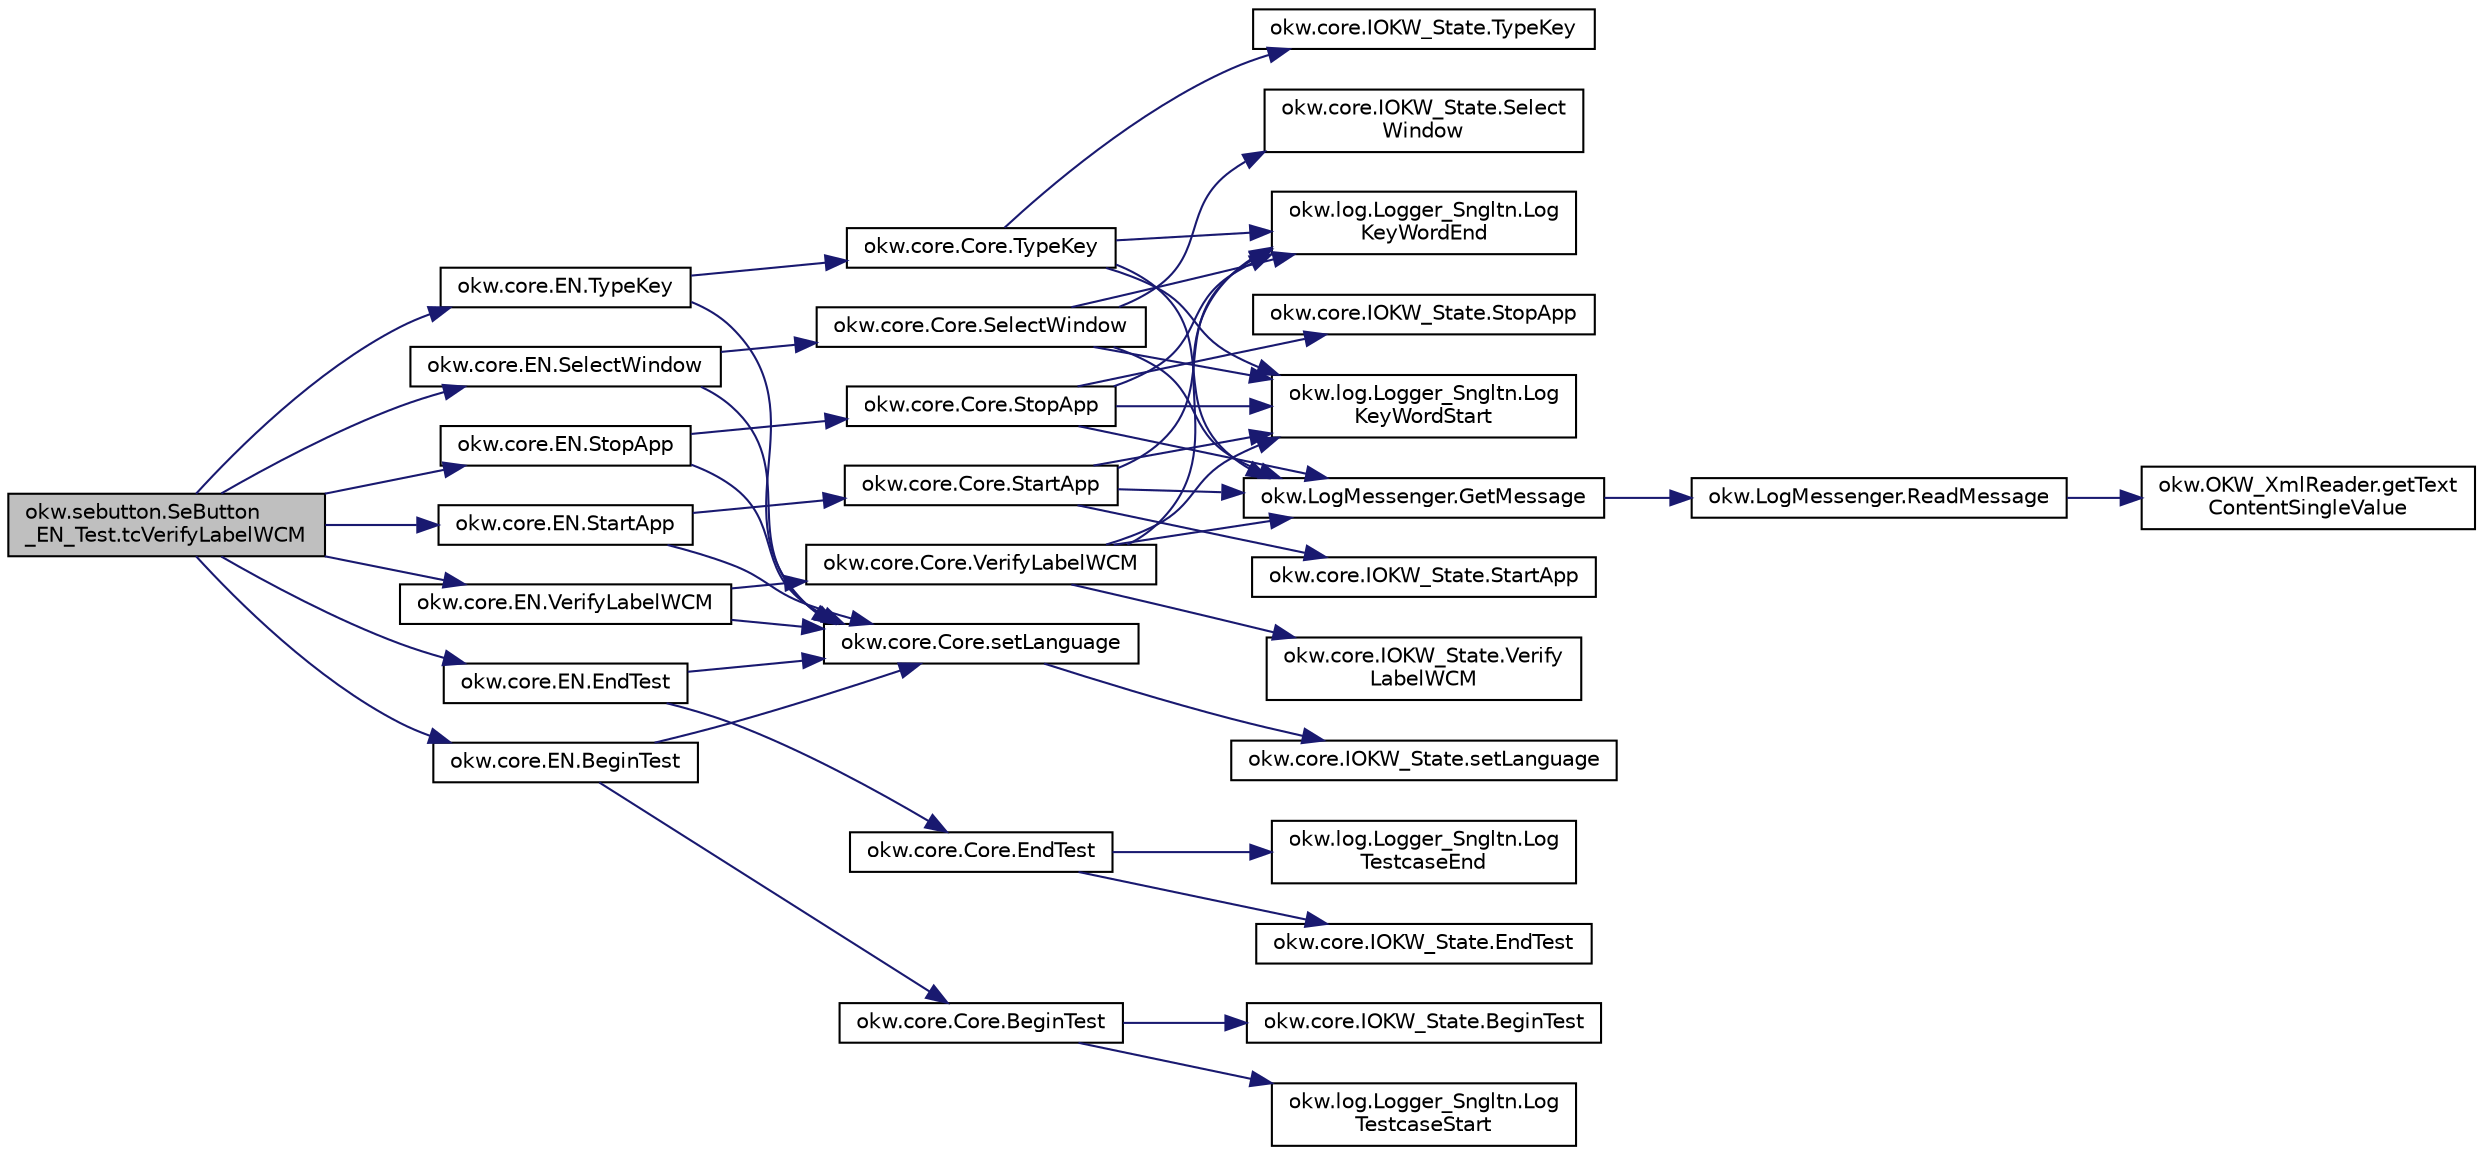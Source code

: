 digraph "okw.sebutton.SeButton_EN_Test.tcVerifyLabelWCM"
{
 // INTERACTIVE_SVG=YES
 // LATEX_PDF_SIZE
  edge [fontname="Helvetica",fontsize="10",labelfontname="Helvetica",labelfontsize="10"];
  node [fontname="Helvetica",fontsize="10",shape=record];
  rankdir="LR";
  Node1030 [label="okw.sebutton.SeButton\l_EN_Test.tcVerifyLabelWCM",height=0.2,width=0.4,color="black", fillcolor="grey75", style="filled", fontcolor="black",tooltip="Test des Schlüsselwortes VerifyLabel für den GUI-Adapter SeButton."];
  Node1030 -> Node1031 [color="midnightblue",fontsize="10",style="solid",fontname="Helvetica"];
  Node1031 [label="okw.core.EN.BeginTest",height=0.2,width=0.4,color="black", fillcolor="white", style="filled",URL="$classokw_1_1core_1_1_e_n.html#aef613b0a3e6bb8a9623984db145cae69",tooltip="Markiert den Anfang eines neuen Testfalls."];
  Node1031 -> Node1032 [color="midnightblue",fontsize="10",style="solid",fontname="Helvetica"];
  Node1032 [label="okw.core.Core.setLanguage",height=0.2,width=0.4,color="black", fillcolor="white", style="filled",URL="$classokw_1_1core_1_1_core.html#ab4e0f723d27cb11c944ec4c82c426100",tooltip="Setzt die Sprache auf den gegebenen wert Language."];
  Node1032 -> Node1033 [color="midnightblue",fontsize="10",style="solid",fontname="Helvetica"];
  Node1033 [label="okw.core.IOKW_State.setLanguage",height=0.2,width=0.4,color="black", fillcolor="white", style="filled",URL="$interfaceokw_1_1core_1_1_i_o_k_w___state.html#a866baa0bde08a47418f54d63bdb56097",tooltip="Interne Methode zum setzen der Sprache für die sprachabhängigen Ausgaben der Dokumentation (Log)."];
  Node1031 -> Node1034 [color="midnightblue",fontsize="10",style="solid",fontname="Helvetica"];
  Node1034 [label="okw.core.Core.BeginTest",height=0.2,width=0.4,color="black", fillcolor="white", style="filled",URL="$classokw_1_1core_1_1_core.html#acfefe92468c9eb9e951846372726c4d8",tooltip="Markiert den Anfang eines neuen Testfalls."];
  Node1034 -> Node1035 [color="midnightblue",fontsize="10",style="solid",fontname="Helvetica"];
  Node1035 [label="okw.log.Logger_Sngltn.Log\lTestcaseStart",height=0.2,width=0.4,color="black", fillcolor="white", style="filled",URL="$classokw_1_1log_1_1_logger___sngltn.html#a60f4ad59db847ae61df928f9920f3deb",tooltip="Ausgabe des Testfalls."];
  Node1034 -> Node1036 [color="midnightblue",fontsize="10",style="solid",fontname="Helvetica"];
  Node1036 [label="okw.core.IOKW_State.BeginTest",height=0.2,width=0.4,color="black", fillcolor="white", style="filled",URL="$interfaceokw_1_1core_1_1_i_o_k_w___state.html#ae5480ddb1fc37eade5d899d335bc4b13",tooltip="Markiert den Anfang eines neuen Testfalls."];
  Node1030 -> Node1037 [color="midnightblue",fontsize="10",style="solid",fontname="Helvetica"];
  Node1037 [label="okw.core.EN.StartApp",height=0.2,width=0.4,color="black", fillcolor="white", style="filled",URL="$classokw_1_1core_1_1_e_n.html#aaa7465ee7f135c724668d8b22dc2219f",tooltip="Startet die gegebene Anwendung."];
  Node1037 -> Node1032 [color="midnightblue",fontsize="10",style="solid",fontname="Helvetica"];
  Node1037 -> Node1038 [color="midnightblue",fontsize="10",style="solid",fontname="Helvetica"];
  Node1038 [label="okw.core.Core.StartApp",height=0.2,width=0.4,color="black", fillcolor="white", style="filled",URL="$classokw_1_1core_1_1_core.html#ac20a22275b6aea1c4e551dce1fd0c1e9",tooltip="Startet die gegebene Anwendung."];
  Node1038 -> Node1039 [color="midnightblue",fontsize="10",style="solid",fontname="Helvetica"];
  Node1039 [label="okw.log.Logger_Sngltn.Log\lKeyWordStart",height=0.2,width=0.4,color="black", fillcolor="white", style="filled",URL="$classokw_1_1log_1_1_logger___sngltn.html#a70ec25e200e00ecefc544e8fd371d2ef",tooltip="Ausgabe eines Schlüsselwortes."];
  Node1038 -> Node1040 [color="midnightblue",fontsize="10",style="solid",fontname="Helvetica"];
  Node1040 [label="okw.LogMessenger.GetMessage",height=0.2,width=0.4,color="black", fillcolor="white", style="filled",URL="$classokw_1_1_log_messenger.html#af225d1f037d47b3b085175c09d78bdd2",tooltip="Holt die Log-Meldung für MethodeNmae/Textkey ohne weitere Parameter."];
  Node1040 -> Node1041 [color="midnightblue",fontsize="10",style="solid",fontname="Helvetica"];
  Node1041 [label="okw.LogMessenger.ReadMessage",height=0.2,width=0.4,color="black", fillcolor="white", style="filled",URL="$classokw_1_1_log_messenger.html#a530cd6ab82ec82a04206a2e976ec06e3",tooltip="Interne Kernfunktion holt die Log-Meldung mit Platzhaltern aus der XML-Datei."];
  Node1041 -> Node1042 [color="midnightblue",fontsize="10",style="solid",fontname="Helvetica"];
  Node1042 [label="okw.OKW_XmlReader.getText\lContentSingleValue",height=0.2,width=0.4,color="black", fillcolor="white", style="filled",URL="$classokw_1_1_o_k_w___xml_reader.html#ab920b5335a2e1429c14cc5f8e79f39eb",tooltip="Lies den TextContent eines Tag."];
  Node1038 -> Node1043 [color="midnightblue",fontsize="10",style="solid",fontname="Helvetica"];
  Node1043 [label="okw.core.IOKW_State.StartApp",height=0.2,width=0.4,color="black", fillcolor="white", style="filled",URL="$interfaceokw_1_1core_1_1_i_o_k_w___state.html#a0ec9b7c60041061f1b01d85b703a27a8",tooltip="Startet die gegebene Anwendung."];
  Node1038 -> Node1044 [color="midnightblue",fontsize="10",style="solid",fontname="Helvetica"];
  Node1044 [label="okw.log.Logger_Sngltn.Log\lKeyWordEnd",height=0.2,width=0.4,color="black", fillcolor="white", style="filled",URL="$classokw_1_1log_1_1_logger___sngltn.html#aa7d2da98631d21644da70c187f03155e",tooltip="LogKeyWordEnd:"];
  Node1030 -> Node1045 [color="midnightblue",fontsize="10",style="solid",fontname="Helvetica"];
  Node1045 [label="okw.core.EN.TypeKey",height=0.2,width=0.4,color="black", fillcolor="white", style="filled",URL="$classokw_1_1core_1_1_e_n.html#ae24d951e607b9b82af4f3b80e71285b9",tooltip="Tastatureingaben von Daten in das aktive Fensterobjekt."];
  Node1045 -> Node1032 [color="midnightblue",fontsize="10",style="solid",fontname="Helvetica"];
  Node1045 -> Node1046 [color="midnightblue",fontsize="10",style="solid",fontname="Helvetica"];
  Node1046 [label="okw.core.Core.TypeKey",height=0.2,width=0.4,color="black", fillcolor="white", style="filled",URL="$classokw_1_1core_1_1_core.html#ad09bf3a237b88913dbe9ebc228db1cf3",tooltip="Tastatureingaben von Daten in das aktive Fensterobjekt."];
  Node1046 -> Node1039 [color="midnightblue",fontsize="10",style="solid",fontname="Helvetica"];
  Node1046 -> Node1040 [color="midnightblue",fontsize="10",style="solid",fontname="Helvetica"];
  Node1046 -> Node1047 [color="midnightblue",fontsize="10",style="solid",fontname="Helvetica"];
  Node1047 [label="okw.core.IOKW_State.TypeKey",height=0.2,width=0.4,color="black", fillcolor="white", style="filled",URL="$interfaceokw_1_1core_1_1_i_o_k_w___state.html#a0466b45ed636074a1b6cd52de6b5fdd6",tooltip="Tastatureingaben von Daten in das aktive Fensterobjekt."];
  Node1046 -> Node1044 [color="midnightblue",fontsize="10",style="solid",fontname="Helvetica"];
  Node1030 -> Node1048 [color="midnightblue",fontsize="10",style="solid",fontname="Helvetica"];
  Node1048 [label="okw.core.EN.SelectWindow",height=0.2,width=0.4,color="black", fillcolor="white", style="filled",URL="$classokw_1_1core_1_1_e_n.html#a2b61c2b39a9cfdbdfd25fe0e3d43785b",tooltip="Setzt den Kontext auf das gegebene Fenster."];
  Node1048 -> Node1032 [color="midnightblue",fontsize="10",style="solid",fontname="Helvetica"];
  Node1048 -> Node1049 [color="midnightblue",fontsize="10",style="solid",fontname="Helvetica"];
  Node1049 [label="okw.core.Core.SelectWindow",height=0.2,width=0.4,color="black", fillcolor="white", style="filled",URL="$classokw_1_1core_1_1_core.html#a6a68660eb5e34965522896e2a5c48314",tooltip="Setzt den Kontext auf das gegebene Fenster."];
  Node1049 -> Node1039 [color="midnightblue",fontsize="10",style="solid",fontname="Helvetica"];
  Node1049 -> Node1040 [color="midnightblue",fontsize="10",style="solid",fontname="Helvetica"];
  Node1049 -> Node1050 [color="midnightblue",fontsize="10",style="solid",fontname="Helvetica"];
  Node1050 [label="okw.core.IOKW_State.Select\lWindow",height=0.2,width=0.4,color="black", fillcolor="white", style="filled",URL="$interfaceokw_1_1core_1_1_i_o_k_w___state.html#ad4fc9610ed5b1176590a45b55e6ac7f0",tooltip="Setzt den Kontext auf das gegebene Fenster."];
  Node1049 -> Node1044 [color="midnightblue",fontsize="10",style="solid",fontname="Helvetica"];
  Node1030 -> Node1051 [color="midnightblue",fontsize="10",style="solid",fontname="Helvetica"];
  Node1051 [label="okw.core.EN.VerifyLabelWCM",height=0.2,width=0.4,color="black", fillcolor="white", style="filled",URL="$classokw_1_1core_1_1_e_n.html#a70ba07cc0050e6bd89dc133c36972d2a",tooltip="Überprüft die Beschreibung/Label des Objektes."];
  Node1051 -> Node1032 [color="midnightblue",fontsize="10",style="solid",fontname="Helvetica"];
  Node1051 -> Node1052 [color="midnightblue",fontsize="10",style="solid",fontname="Helvetica"];
  Node1052 [label="okw.core.Core.VerifyLabelWCM",height=0.2,width=0.4,color="black", fillcolor="white", style="filled",URL="$classokw_1_1core_1_1_core.html#a6e3d7fe88a78afa61a1a340dd2da88b7",tooltip="Überprüft die Beschreibung/Label des Objektes."];
  Node1052 -> Node1039 [color="midnightblue",fontsize="10",style="solid",fontname="Helvetica"];
  Node1052 -> Node1040 [color="midnightblue",fontsize="10",style="solid",fontname="Helvetica"];
  Node1052 -> Node1053 [color="midnightblue",fontsize="10",style="solid",fontname="Helvetica"];
  Node1053 [label="okw.core.IOKW_State.Verify\lLabelWCM",height=0.2,width=0.4,color="black", fillcolor="white", style="filled",URL="$interfaceokw_1_1core_1_1_i_o_k_w___state.html#aa2e12e52f5fd3c45a5006af52dd9a7db",tooltip="Überprüft die Beschreibung/Label des Objektes."];
  Node1052 -> Node1044 [color="midnightblue",fontsize="10",style="solid",fontname="Helvetica"];
  Node1030 -> Node1054 [color="midnightblue",fontsize="10",style="solid",fontname="Helvetica"];
  Node1054 [label="okw.core.EN.StopApp",height=0.2,width=0.4,color="black", fillcolor="white", style="filled",URL="$classokw_1_1core_1_1_e_n.html#aba06d28c60512e1dc55902403abbd3f6",tooltip="Beendet eine gegebene Anwendung."];
  Node1054 -> Node1032 [color="midnightblue",fontsize="10",style="solid",fontname="Helvetica"];
  Node1054 -> Node1055 [color="midnightblue",fontsize="10",style="solid",fontname="Helvetica"];
  Node1055 [label="okw.core.Core.StopApp",height=0.2,width=0.4,color="black", fillcolor="white", style="filled",URL="$classokw_1_1core_1_1_core.html#a13d953a145a5e1bc776785f8433ba69c",tooltip="Beendet eine gegebene Anwendung."];
  Node1055 -> Node1039 [color="midnightblue",fontsize="10",style="solid",fontname="Helvetica"];
  Node1055 -> Node1040 [color="midnightblue",fontsize="10",style="solid",fontname="Helvetica"];
  Node1055 -> Node1056 [color="midnightblue",fontsize="10",style="solid",fontname="Helvetica"];
  Node1056 [label="okw.core.IOKW_State.StopApp",height=0.2,width=0.4,color="black", fillcolor="white", style="filled",URL="$interfaceokw_1_1core_1_1_i_o_k_w___state.html#a789e33be9253edfccfe5654f537cf52a",tooltip="Beendet eine gegebene Anwendung."];
  Node1055 -> Node1044 [color="midnightblue",fontsize="10",style="solid",fontname="Helvetica"];
  Node1030 -> Node1057 [color="midnightblue",fontsize="10",style="solid",fontname="Helvetica"];
  Node1057 [label="okw.core.EN.EndTest",height=0.2,width=0.4,color="black", fillcolor="white", style="filled",URL="$classokw_1_1core_1_1_e_n.html#aa51cc1227f749efca4fd2801f5cb664f",tooltip="Signalisiert das Ende eines Testfalls."];
  Node1057 -> Node1032 [color="midnightblue",fontsize="10",style="solid",fontname="Helvetica"];
  Node1057 -> Node1058 [color="midnightblue",fontsize="10",style="solid",fontname="Helvetica"];
  Node1058 [label="okw.core.Core.EndTest",height=0.2,width=0.4,color="black", fillcolor="white", style="filled",URL="$classokw_1_1core_1_1_core.html#abf0b4a4074d5292675319eb0045fcb9c",tooltip="Signalisiert das Ende eines Testfalls."];
  Node1058 -> Node1059 [color="midnightblue",fontsize="10",style="solid",fontname="Helvetica"];
  Node1059 [label="okw.core.IOKW_State.EndTest",height=0.2,width=0.4,color="black", fillcolor="white", style="filled",URL="$interfaceokw_1_1core_1_1_i_o_k_w___state.html#ac0b681eddd02ac39ff0c4970a634a186",tooltip="Signalisiert das Ende eines Testfalls."];
  Node1058 -> Node1060 [color="midnightblue",fontsize="10",style="solid",fontname="Helvetica"];
  Node1060 [label="okw.log.Logger_Sngltn.Log\lTestcaseEnd",height=0.2,width=0.4,color="black", fillcolor="white", style="filled",URL="$classokw_1_1log_1_1_logger___sngltn.html#ae13bdf71166d737786872ee9bcfaa15e",tooltip="LogTestcaseEnd:"];
}
